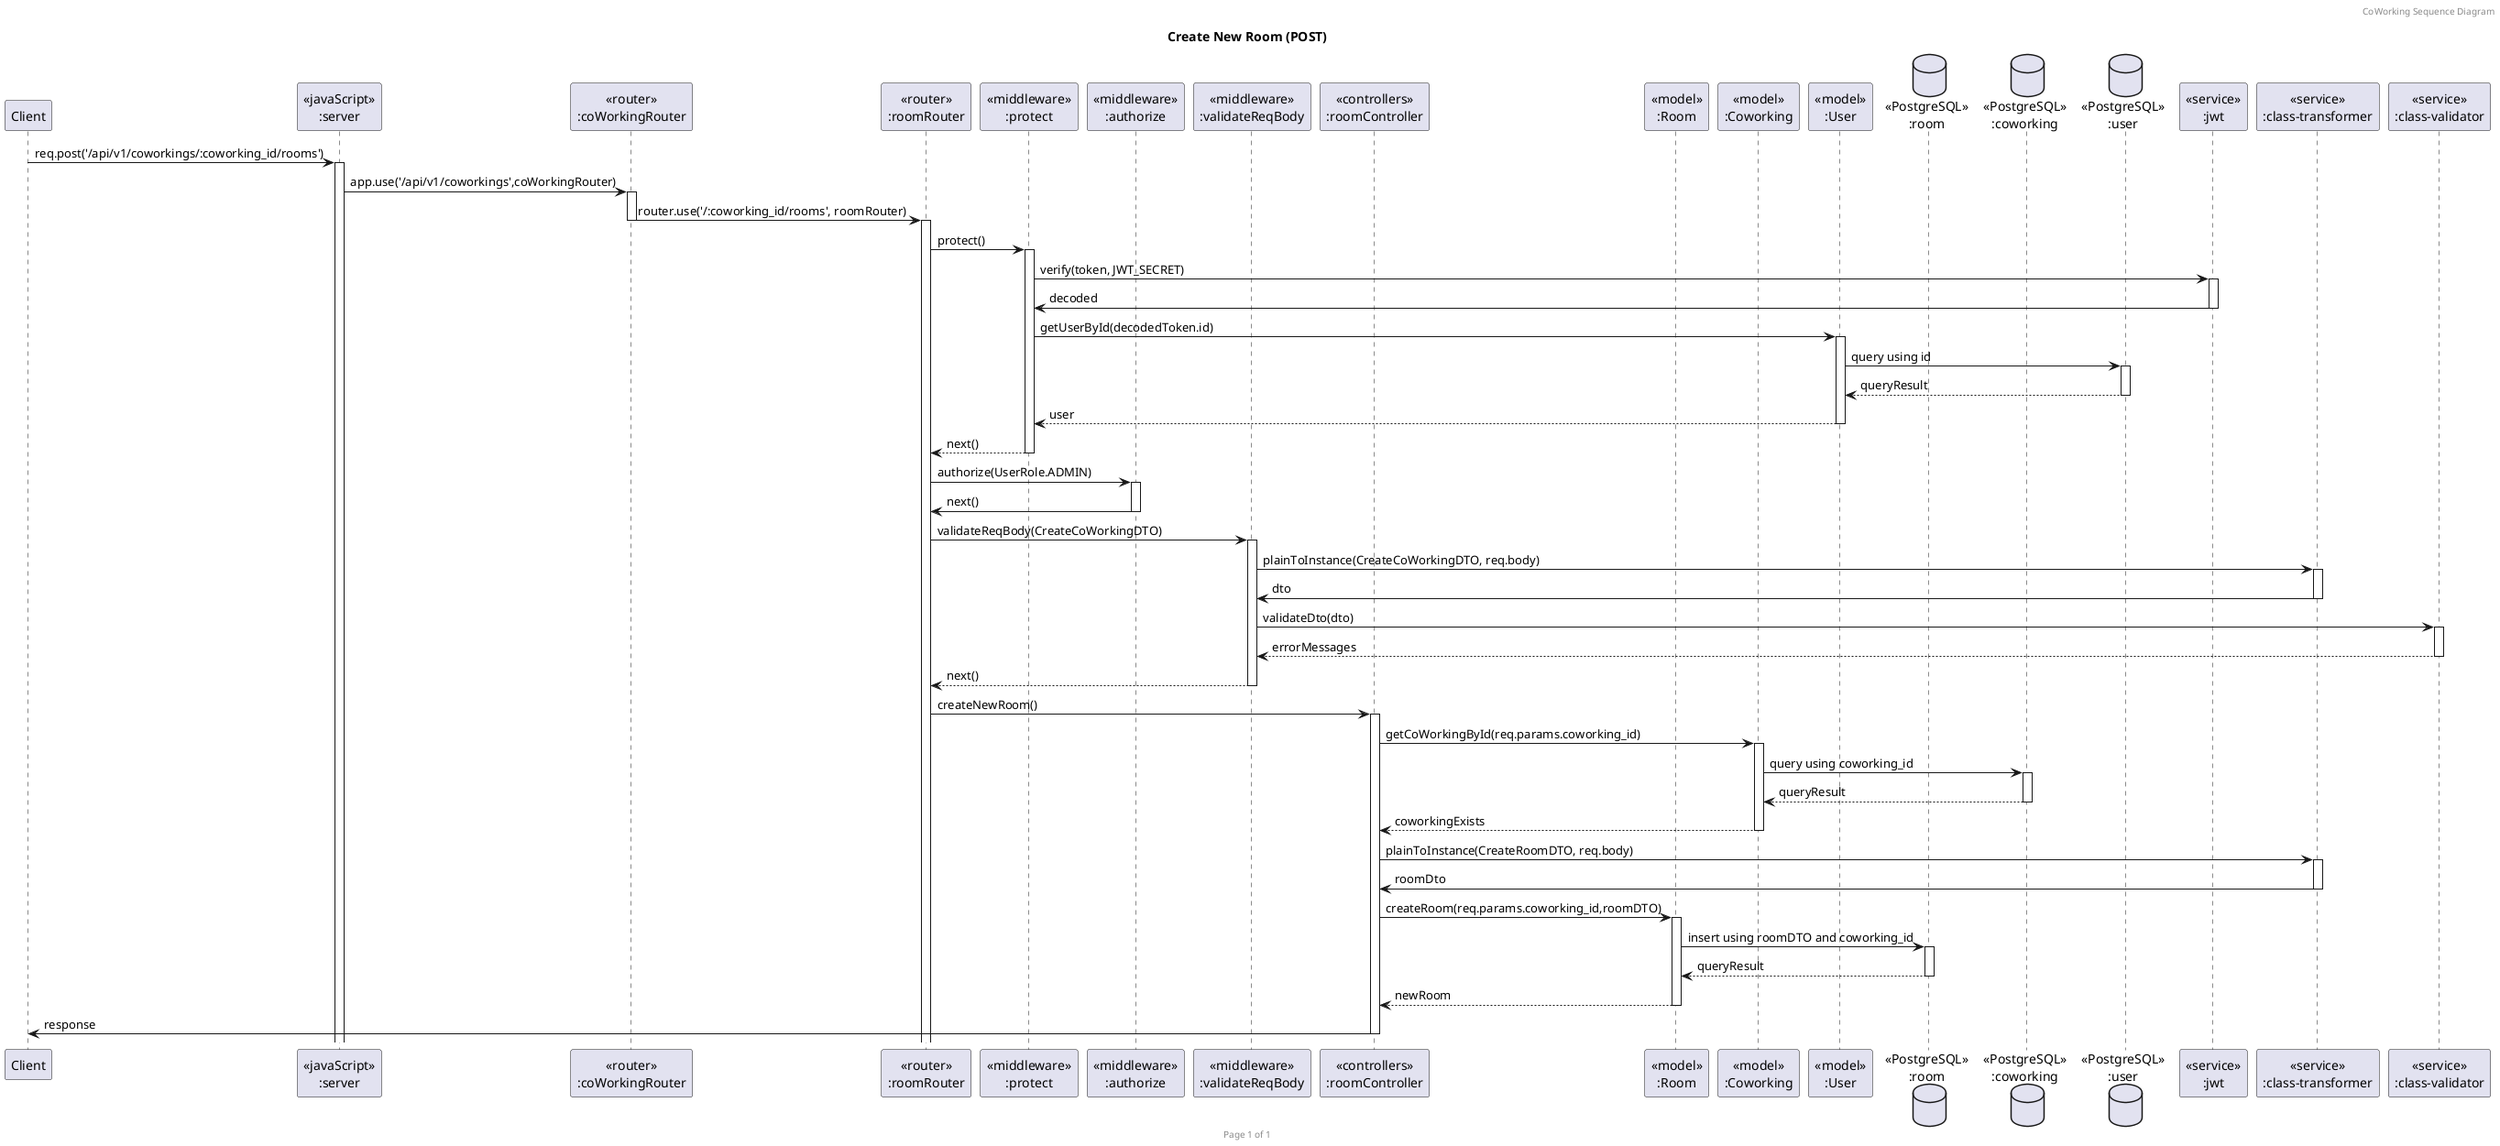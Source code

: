 @startuml Create New Room (POST)

header CoWorking Sequence Diagram
footer Page %page% of %lastpage%
title "Create New Room (POST)"

participant "Client" as client
participant "<<javaScript>>\n:server" as server
participant "<<router>>\n:coWorkingRouter" as coWorkingRouter
participant "<<router>>\n:roomRouter" as roomRouter
participant "<<middleware>>\n:protect" as protectMiddleware
participant "<<middleware>>\n:authorize" as authorizeMiddleware
participant "<<middleware>>\n:validateReqBody" as reqMiddleware
participant "<<controllers>>\n:roomController" as roomController
participant "<<model>>\n:Room" as roomModel
participant "<<model>>\n:Coworking" as coWorkingModel
participant "<<model>>\n:User" as userModel
database "<<PostgreSQL>>\n:room" as roomDatabase
database "<<PostgreSQL>>\n:coworking" as coWorkingDatabase
database "<<PostgreSQL>>\n:user" as userDatabase
participant "<<service>>\n:jwt" as jwt
participant "<<service>>\n:class-transformer" as classTransformer
participant "<<service>>\n:class-validator" as classValidator

client->server ++:req.post('/api/v1/coworkings/:coworking_id/rooms')
server->coWorkingRouter ++:app.use('/api/v1/coworkings',coWorkingRouter)
coWorkingRouter->roomRouter --++: router.use('/:coworking_id/rooms', roomRouter)

roomRouter -> protectMiddleware ++: protect()
protectMiddleware -> jwt ++: verify(token, JWT_SECRET)
jwt -> protectMiddleware --: decoded
protectMiddleware -> userModel ++: getUserById(decodedToken.id)
userModel -> userDatabase ++: query using id
userDatabase --> userModel --: queryResult
userModel --> protectMiddleware --: user
protectMiddleware --> roomRouter --: next()

roomRouter -> authorizeMiddleware ++: authorize(UserRole.ADMIN)
authorizeMiddleware -> roomRouter --: next()

roomRouter -> reqMiddleware ++: validateReqBody(CreateCoWorkingDTO)
reqMiddleware -> classTransformer ++: plainToInstance(CreateCoWorkingDTO, req.body)
classTransformer -> reqMiddleware --: dto
reqMiddleware -> classValidator ++: validateDto(dto)
classValidator --> reqMiddleware --: errorMessages
reqMiddleware --> roomRouter --: next()


roomRouter -> roomController ++:createNewRoom()
roomController -> coWorkingModel ++: getCoWorkingById(req.params.coworking_id)
coWorkingModel -> coWorkingDatabase ++: query using coworking_id
coWorkingDatabase --> coWorkingModel --: queryResult
coWorkingModel --> roomController --: coworkingExists

roomController->classTransformer ++: plainToInstance(CreateRoomDTO, req.body)
classTransformer -> roomController --: roomDto
roomController -> roomModel ++: createRoom(req.params.coworking_id,roomDTO)
roomModel -> roomDatabase ++: insert using roomDTO and coworking_id
roomDatabase --> roomModel --: queryResult
roomModel --> roomController --: newRoom
roomController -> client --: response

@enduml